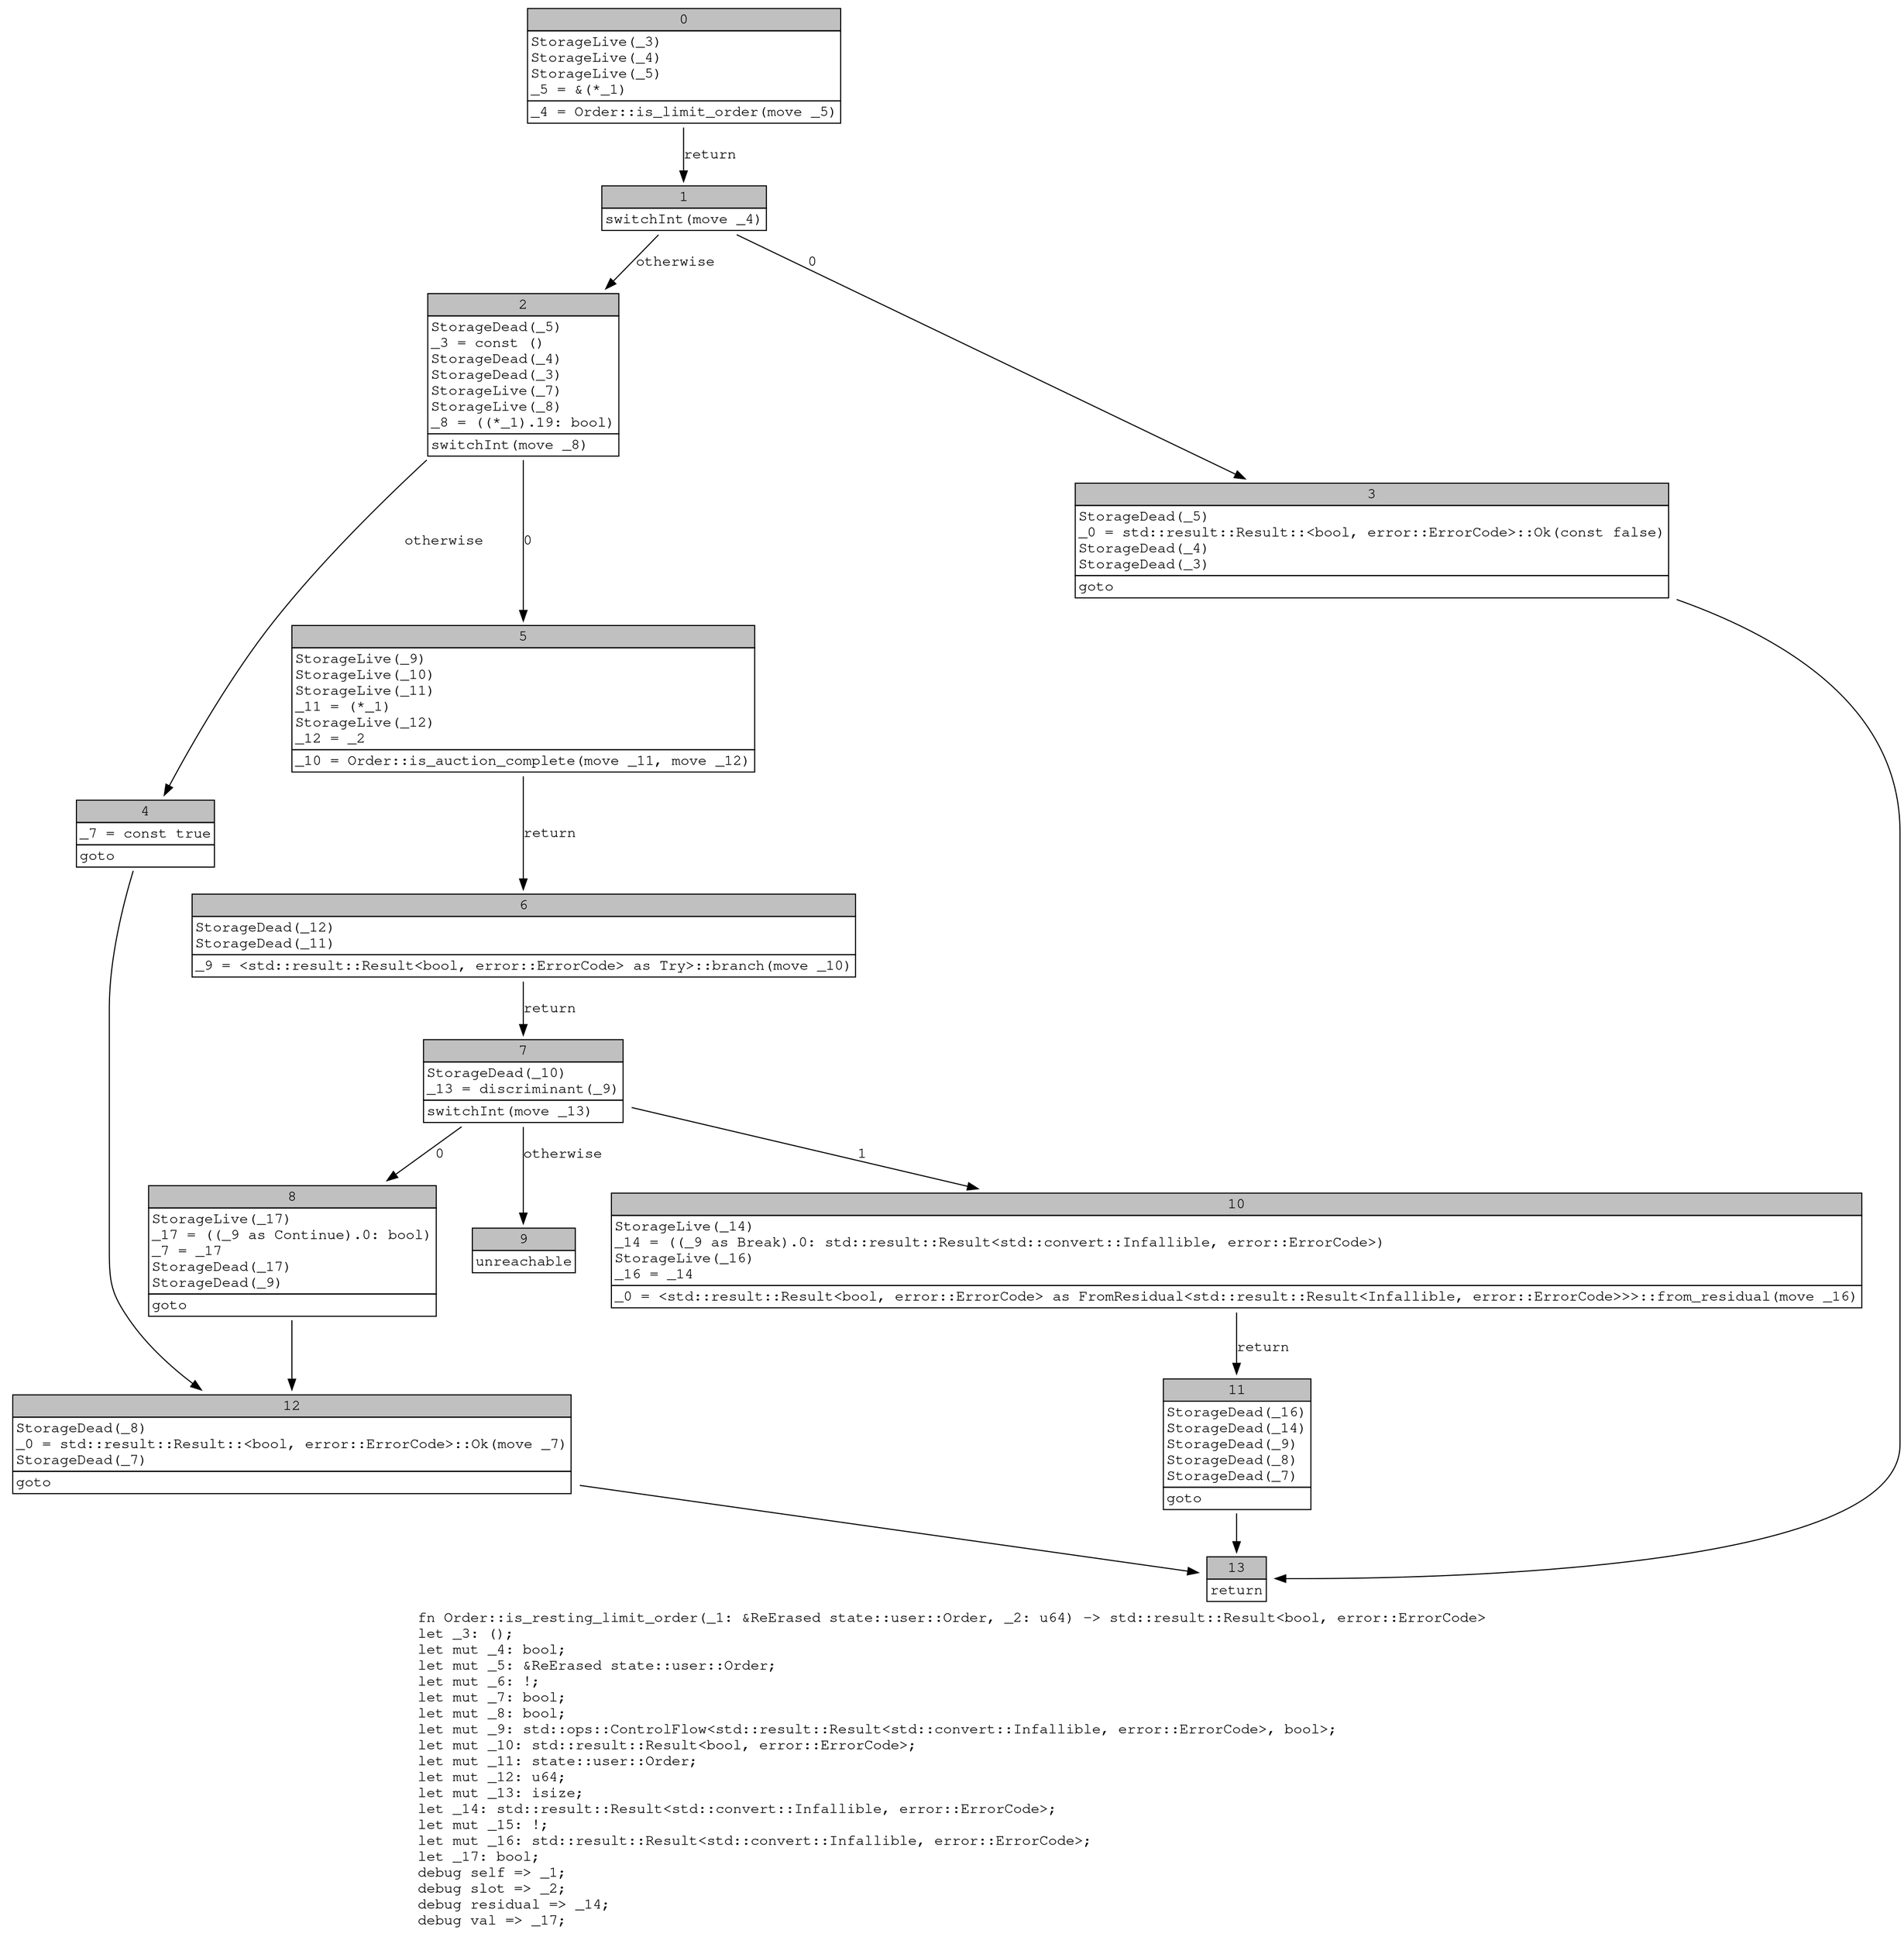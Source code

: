 digraph Mir_0_4393 {
    graph [fontname="Courier, monospace"];
    node [fontname="Courier, monospace"];
    edge [fontname="Courier, monospace"];
    label=<fn Order::is_resting_limit_order(_1: &amp;ReErased state::user::Order, _2: u64) -&gt; std::result::Result&lt;bool, error::ErrorCode&gt;<br align="left"/>let _3: ();<br align="left"/>let mut _4: bool;<br align="left"/>let mut _5: &amp;ReErased state::user::Order;<br align="left"/>let mut _6: !;<br align="left"/>let mut _7: bool;<br align="left"/>let mut _8: bool;<br align="left"/>let mut _9: std::ops::ControlFlow&lt;std::result::Result&lt;std::convert::Infallible, error::ErrorCode&gt;, bool&gt;;<br align="left"/>let mut _10: std::result::Result&lt;bool, error::ErrorCode&gt;;<br align="left"/>let mut _11: state::user::Order;<br align="left"/>let mut _12: u64;<br align="left"/>let mut _13: isize;<br align="left"/>let _14: std::result::Result&lt;std::convert::Infallible, error::ErrorCode&gt;;<br align="left"/>let mut _15: !;<br align="left"/>let mut _16: std::result::Result&lt;std::convert::Infallible, error::ErrorCode&gt;;<br align="left"/>let _17: bool;<br align="left"/>debug self =&gt; _1;<br align="left"/>debug slot =&gt; _2;<br align="left"/>debug residual =&gt; _14;<br align="left"/>debug val =&gt; _17;<br align="left"/>>;
    bb0__0_4393 [shape="none", label=<<table border="0" cellborder="1" cellspacing="0"><tr><td bgcolor="gray" align="center" colspan="1">0</td></tr><tr><td align="left" balign="left">StorageLive(_3)<br/>StorageLive(_4)<br/>StorageLive(_5)<br/>_5 = &amp;(*_1)<br/></td></tr><tr><td align="left">_4 = Order::is_limit_order(move _5)</td></tr></table>>];
    bb1__0_4393 [shape="none", label=<<table border="0" cellborder="1" cellspacing="0"><tr><td bgcolor="gray" align="center" colspan="1">1</td></tr><tr><td align="left">switchInt(move _4)</td></tr></table>>];
    bb2__0_4393 [shape="none", label=<<table border="0" cellborder="1" cellspacing="0"><tr><td bgcolor="gray" align="center" colspan="1">2</td></tr><tr><td align="left" balign="left">StorageDead(_5)<br/>_3 = const ()<br/>StorageDead(_4)<br/>StorageDead(_3)<br/>StorageLive(_7)<br/>StorageLive(_8)<br/>_8 = ((*_1).19: bool)<br/></td></tr><tr><td align="left">switchInt(move _8)</td></tr></table>>];
    bb3__0_4393 [shape="none", label=<<table border="0" cellborder="1" cellspacing="0"><tr><td bgcolor="gray" align="center" colspan="1">3</td></tr><tr><td align="left" balign="left">StorageDead(_5)<br/>_0 = std::result::Result::&lt;bool, error::ErrorCode&gt;::Ok(const false)<br/>StorageDead(_4)<br/>StorageDead(_3)<br/></td></tr><tr><td align="left">goto</td></tr></table>>];
    bb4__0_4393 [shape="none", label=<<table border="0" cellborder="1" cellspacing="0"><tr><td bgcolor="gray" align="center" colspan="1">4</td></tr><tr><td align="left" balign="left">_7 = const true<br/></td></tr><tr><td align="left">goto</td></tr></table>>];
    bb5__0_4393 [shape="none", label=<<table border="0" cellborder="1" cellspacing="0"><tr><td bgcolor="gray" align="center" colspan="1">5</td></tr><tr><td align="left" balign="left">StorageLive(_9)<br/>StorageLive(_10)<br/>StorageLive(_11)<br/>_11 = (*_1)<br/>StorageLive(_12)<br/>_12 = _2<br/></td></tr><tr><td align="left">_10 = Order::is_auction_complete(move _11, move _12)</td></tr></table>>];
    bb6__0_4393 [shape="none", label=<<table border="0" cellborder="1" cellspacing="0"><tr><td bgcolor="gray" align="center" colspan="1">6</td></tr><tr><td align="left" balign="left">StorageDead(_12)<br/>StorageDead(_11)<br/></td></tr><tr><td align="left">_9 = &lt;std::result::Result&lt;bool, error::ErrorCode&gt; as Try&gt;::branch(move _10)</td></tr></table>>];
    bb7__0_4393 [shape="none", label=<<table border="0" cellborder="1" cellspacing="0"><tr><td bgcolor="gray" align="center" colspan="1">7</td></tr><tr><td align="left" balign="left">StorageDead(_10)<br/>_13 = discriminant(_9)<br/></td></tr><tr><td align="left">switchInt(move _13)</td></tr></table>>];
    bb8__0_4393 [shape="none", label=<<table border="0" cellborder="1" cellspacing="0"><tr><td bgcolor="gray" align="center" colspan="1">8</td></tr><tr><td align="left" balign="left">StorageLive(_17)<br/>_17 = ((_9 as Continue).0: bool)<br/>_7 = _17<br/>StorageDead(_17)<br/>StorageDead(_9)<br/></td></tr><tr><td align="left">goto</td></tr></table>>];
    bb9__0_4393 [shape="none", label=<<table border="0" cellborder="1" cellspacing="0"><tr><td bgcolor="gray" align="center" colspan="1">9</td></tr><tr><td align="left">unreachable</td></tr></table>>];
    bb10__0_4393 [shape="none", label=<<table border="0" cellborder="1" cellspacing="0"><tr><td bgcolor="gray" align="center" colspan="1">10</td></tr><tr><td align="left" balign="left">StorageLive(_14)<br/>_14 = ((_9 as Break).0: std::result::Result&lt;std::convert::Infallible, error::ErrorCode&gt;)<br/>StorageLive(_16)<br/>_16 = _14<br/></td></tr><tr><td align="left">_0 = &lt;std::result::Result&lt;bool, error::ErrorCode&gt; as FromResidual&lt;std::result::Result&lt;Infallible, error::ErrorCode&gt;&gt;&gt;::from_residual(move _16)</td></tr></table>>];
    bb11__0_4393 [shape="none", label=<<table border="0" cellborder="1" cellspacing="0"><tr><td bgcolor="gray" align="center" colspan="1">11</td></tr><tr><td align="left" balign="left">StorageDead(_16)<br/>StorageDead(_14)<br/>StorageDead(_9)<br/>StorageDead(_8)<br/>StorageDead(_7)<br/></td></tr><tr><td align="left">goto</td></tr></table>>];
    bb12__0_4393 [shape="none", label=<<table border="0" cellborder="1" cellspacing="0"><tr><td bgcolor="gray" align="center" colspan="1">12</td></tr><tr><td align="left" balign="left">StorageDead(_8)<br/>_0 = std::result::Result::&lt;bool, error::ErrorCode&gt;::Ok(move _7)<br/>StorageDead(_7)<br/></td></tr><tr><td align="left">goto</td></tr></table>>];
    bb13__0_4393 [shape="none", label=<<table border="0" cellborder="1" cellspacing="0"><tr><td bgcolor="gray" align="center" colspan="1">13</td></tr><tr><td align="left">return</td></tr></table>>];
    bb0__0_4393 -> bb1__0_4393 [label="return"];
    bb1__0_4393 -> bb3__0_4393 [label="0"];
    bb1__0_4393 -> bb2__0_4393 [label="otherwise"];
    bb2__0_4393 -> bb5__0_4393 [label="0"];
    bb2__0_4393 -> bb4__0_4393 [label="otherwise"];
    bb3__0_4393 -> bb13__0_4393 [label=""];
    bb4__0_4393 -> bb12__0_4393 [label=""];
    bb5__0_4393 -> bb6__0_4393 [label="return"];
    bb6__0_4393 -> bb7__0_4393 [label="return"];
    bb7__0_4393 -> bb8__0_4393 [label="0"];
    bb7__0_4393 -> bb10__0_4393 [label="1"];
    bb7__0_4393 -> bb9__0_4393 [label="otherwise"];
    bb8__0_4393 -> bb12__0_4393 [label=""];
    bb10__0_4393 -> bb11__0_4393 [label="return"];
    bb11__0_4393 -> bb13__0_4393 [label=""];
    bb12__0_4393 -> bb13__0_4393 [label=""];
}
